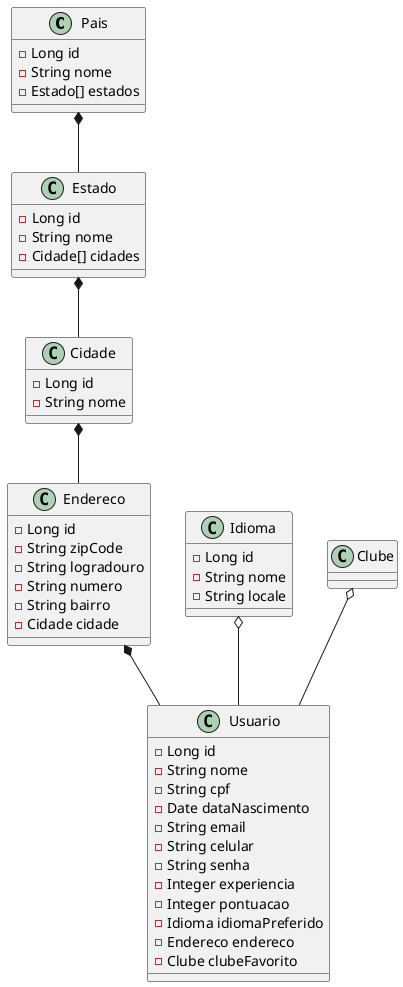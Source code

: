 @startuml

class Pais {
    -Long id
    -String nome
    -Estado[] estados
}

class Estado {
    -Long id
    -String nome
    -Cidade[] cidades
}

class Cidade {
    -Long id
    -String nome
}

class Idioma {
    -Long id
    -String nome
    -String locale
}

class Endereco {
    -Long id
    -String zipCode
    -String logradouro
    -String numero
    -String bairro
    -Cidade cidade
}

class Usuario {
    -Long id
    -String nome
    -String cpf
    -Date dataNascimento
    -String email
    -String celular
    -String senha
    -Integer experiencia
    -Integer pontuacao
    -Idioma idiomaPreferido
    -Endereco endereco
    -Clube clubeFavorito
}

Pais *-- Estado
Estado *-- Cidade
Cidade *-- Endereco
Idioma o-- Usuario
Endereco *-- Usuario
Clube o-- Usuario

@enduml

